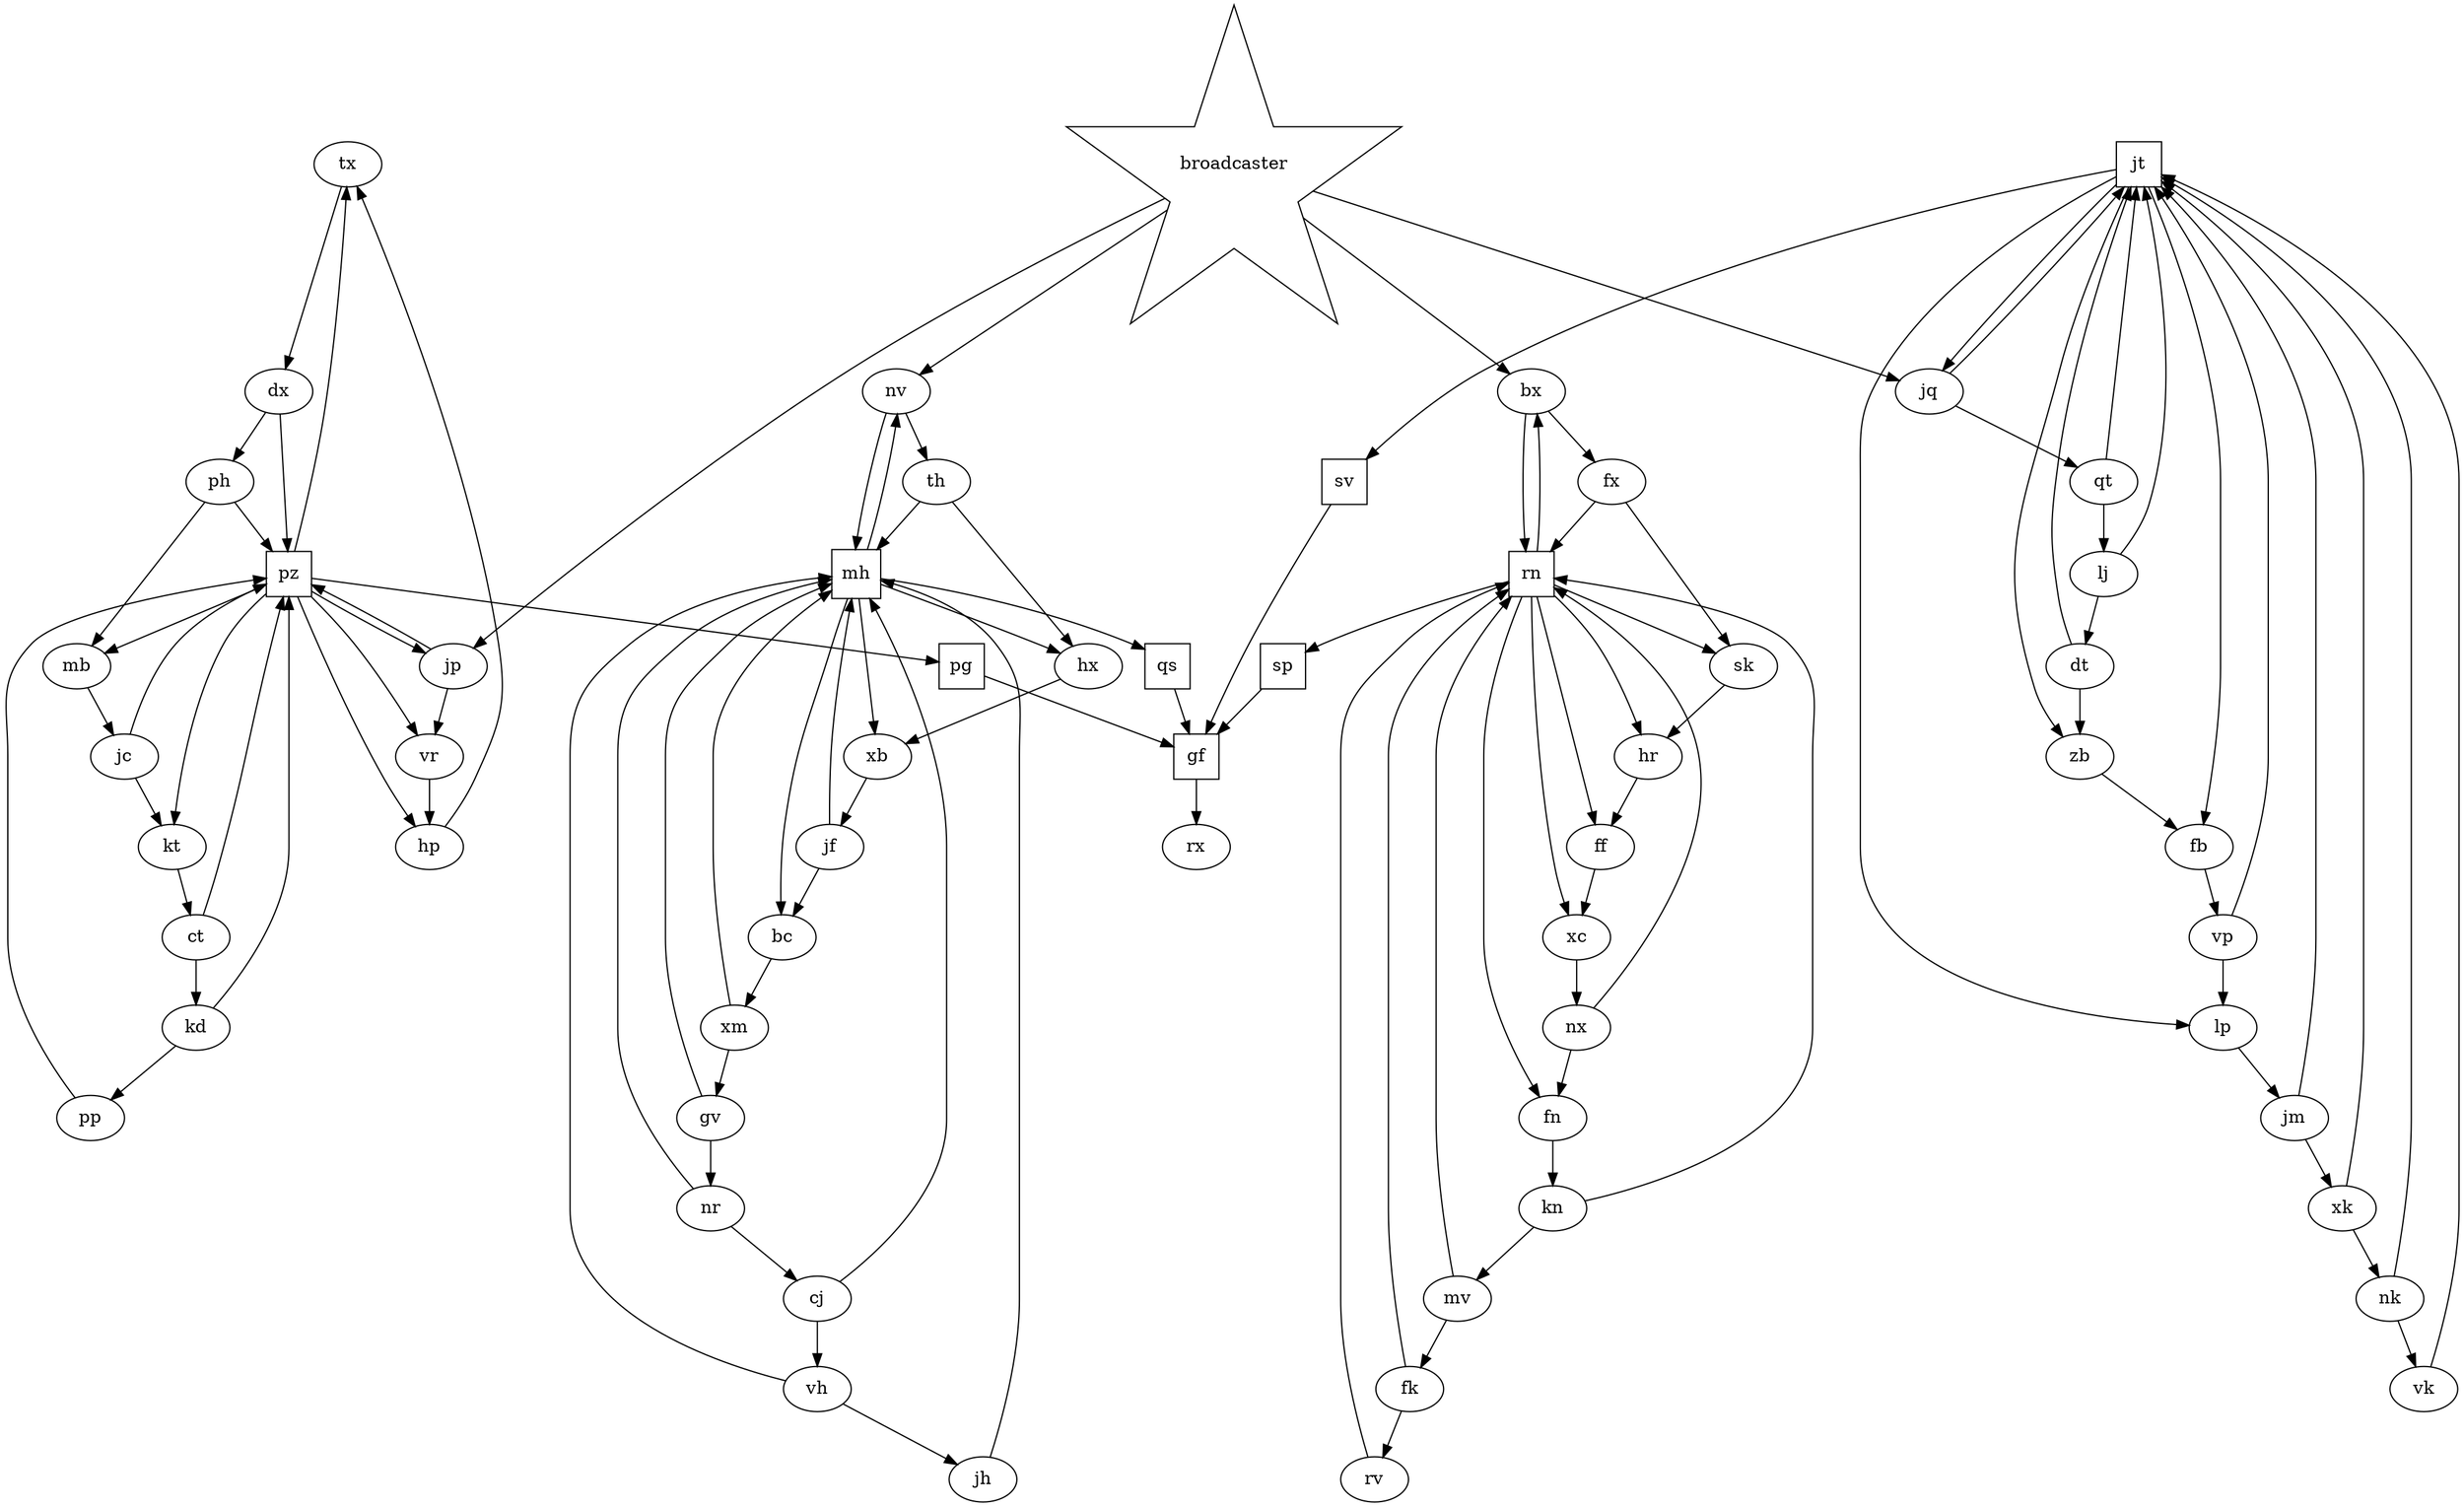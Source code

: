 digraph {
	tx
	tx -> dx
	nx
	nx -> fn
	nx -> rn
	nr
	nr -> cj
	nr -> mh
	nk
	nk -> jt
	nk -> vk
	mv
	mv -> fk
	mv -> rn
	pz [shape=square]
	pz -> kt
	pz -> pg
	pz -> mb
	pz -> vr
	pz -> hp
	pz -> jp
	pz -> tx
	jt [shape=square]
	jt -> fb
	jt -> zb
	jt -> jq
	jt -> sv
	jt -> lp
	vp
	vp -> lp
	vp -> jt
	qs [shape=square]
	qs -> gf
	lj
	lj -> jt
	lj -> dt
	jh
	jh -> mh
	xc
	xc -> nx
	hx
	hx -> xb
	kd
	kd -> pz
	kd -> pp
	jq
	jq -> jt
	jq -> qt
	lp
	lp -> jm
	ph
	ph -> mb
	ph -> pz
	sv [shape=square]
	sv -> gf
	ff
	ff -> xc
	th
	th -> mh
	th -> hx
	kt
	kt -> ct
	ct
	ct -> kd
	ct -> pz
	mh [shape=square]
	mh -> bc
	mh -> qs
	mh -> hx
	mh -> xb
	mh -> nv
	pg [shape=square]
	pg -> gf
	fn
	fn -> kn
	sk
	sk -> hr
	nv
	nv -> mh
	nv -> th
	dx
	dx -> pz
	dx -> ph
	broadcaster [shape=star]
	broadcaster -> bx
	broadcaster -> jq
	broadcaster -> nv
	broadcaster -> jp
	dt
	dt -> jt
	dt -> zb
	fx
	fx -> sk
	fx -> rn
	rv
	rv -> rn
	gv
	gv -> mh
	gv -> nr
	fk
	fk -> rn
	fk -> rv
	cj
	cj -> mh
	cj -> vh
	xk
	xk -> jt
	xk -> nk
	vh
	vh -> mh
	vh -> jh
	zb
	zb -> fb
	mb
	mb -> jc
	kn
	kn -> rn
	kn -> mv
	jc
	jc -> pz
	jc -> kt
	sp [shape=square]
	sp -> gf
	hp
	hp -> tx
	jf
	jf -> bc
	jf -> mh
	fb
	fb -> vp
	xm
	xm -> mh
	xm -> gv
	jm
	jm -> jt
	jm -> xk
	vr
	vr -> hp
	hr
	hr -> ff
	jp
	jp -> pz
	jp -> vr
	rn [shape=square]
	rn -> fn
	rn -> hr
	rn -> bx
	rn -> ff
	rn -> xc
	rn -> sp
	rn -> sk
	pp
	pp -> pz
	gf [shape=square]
	gf -> rx
	xb
	xb -> jf
	bx
	bx -> rn
	bx -> fx
	bc
	bc -> xm
	qt
	qt -> lj
	qt -> jt
	vk
	vk -> jt
}
